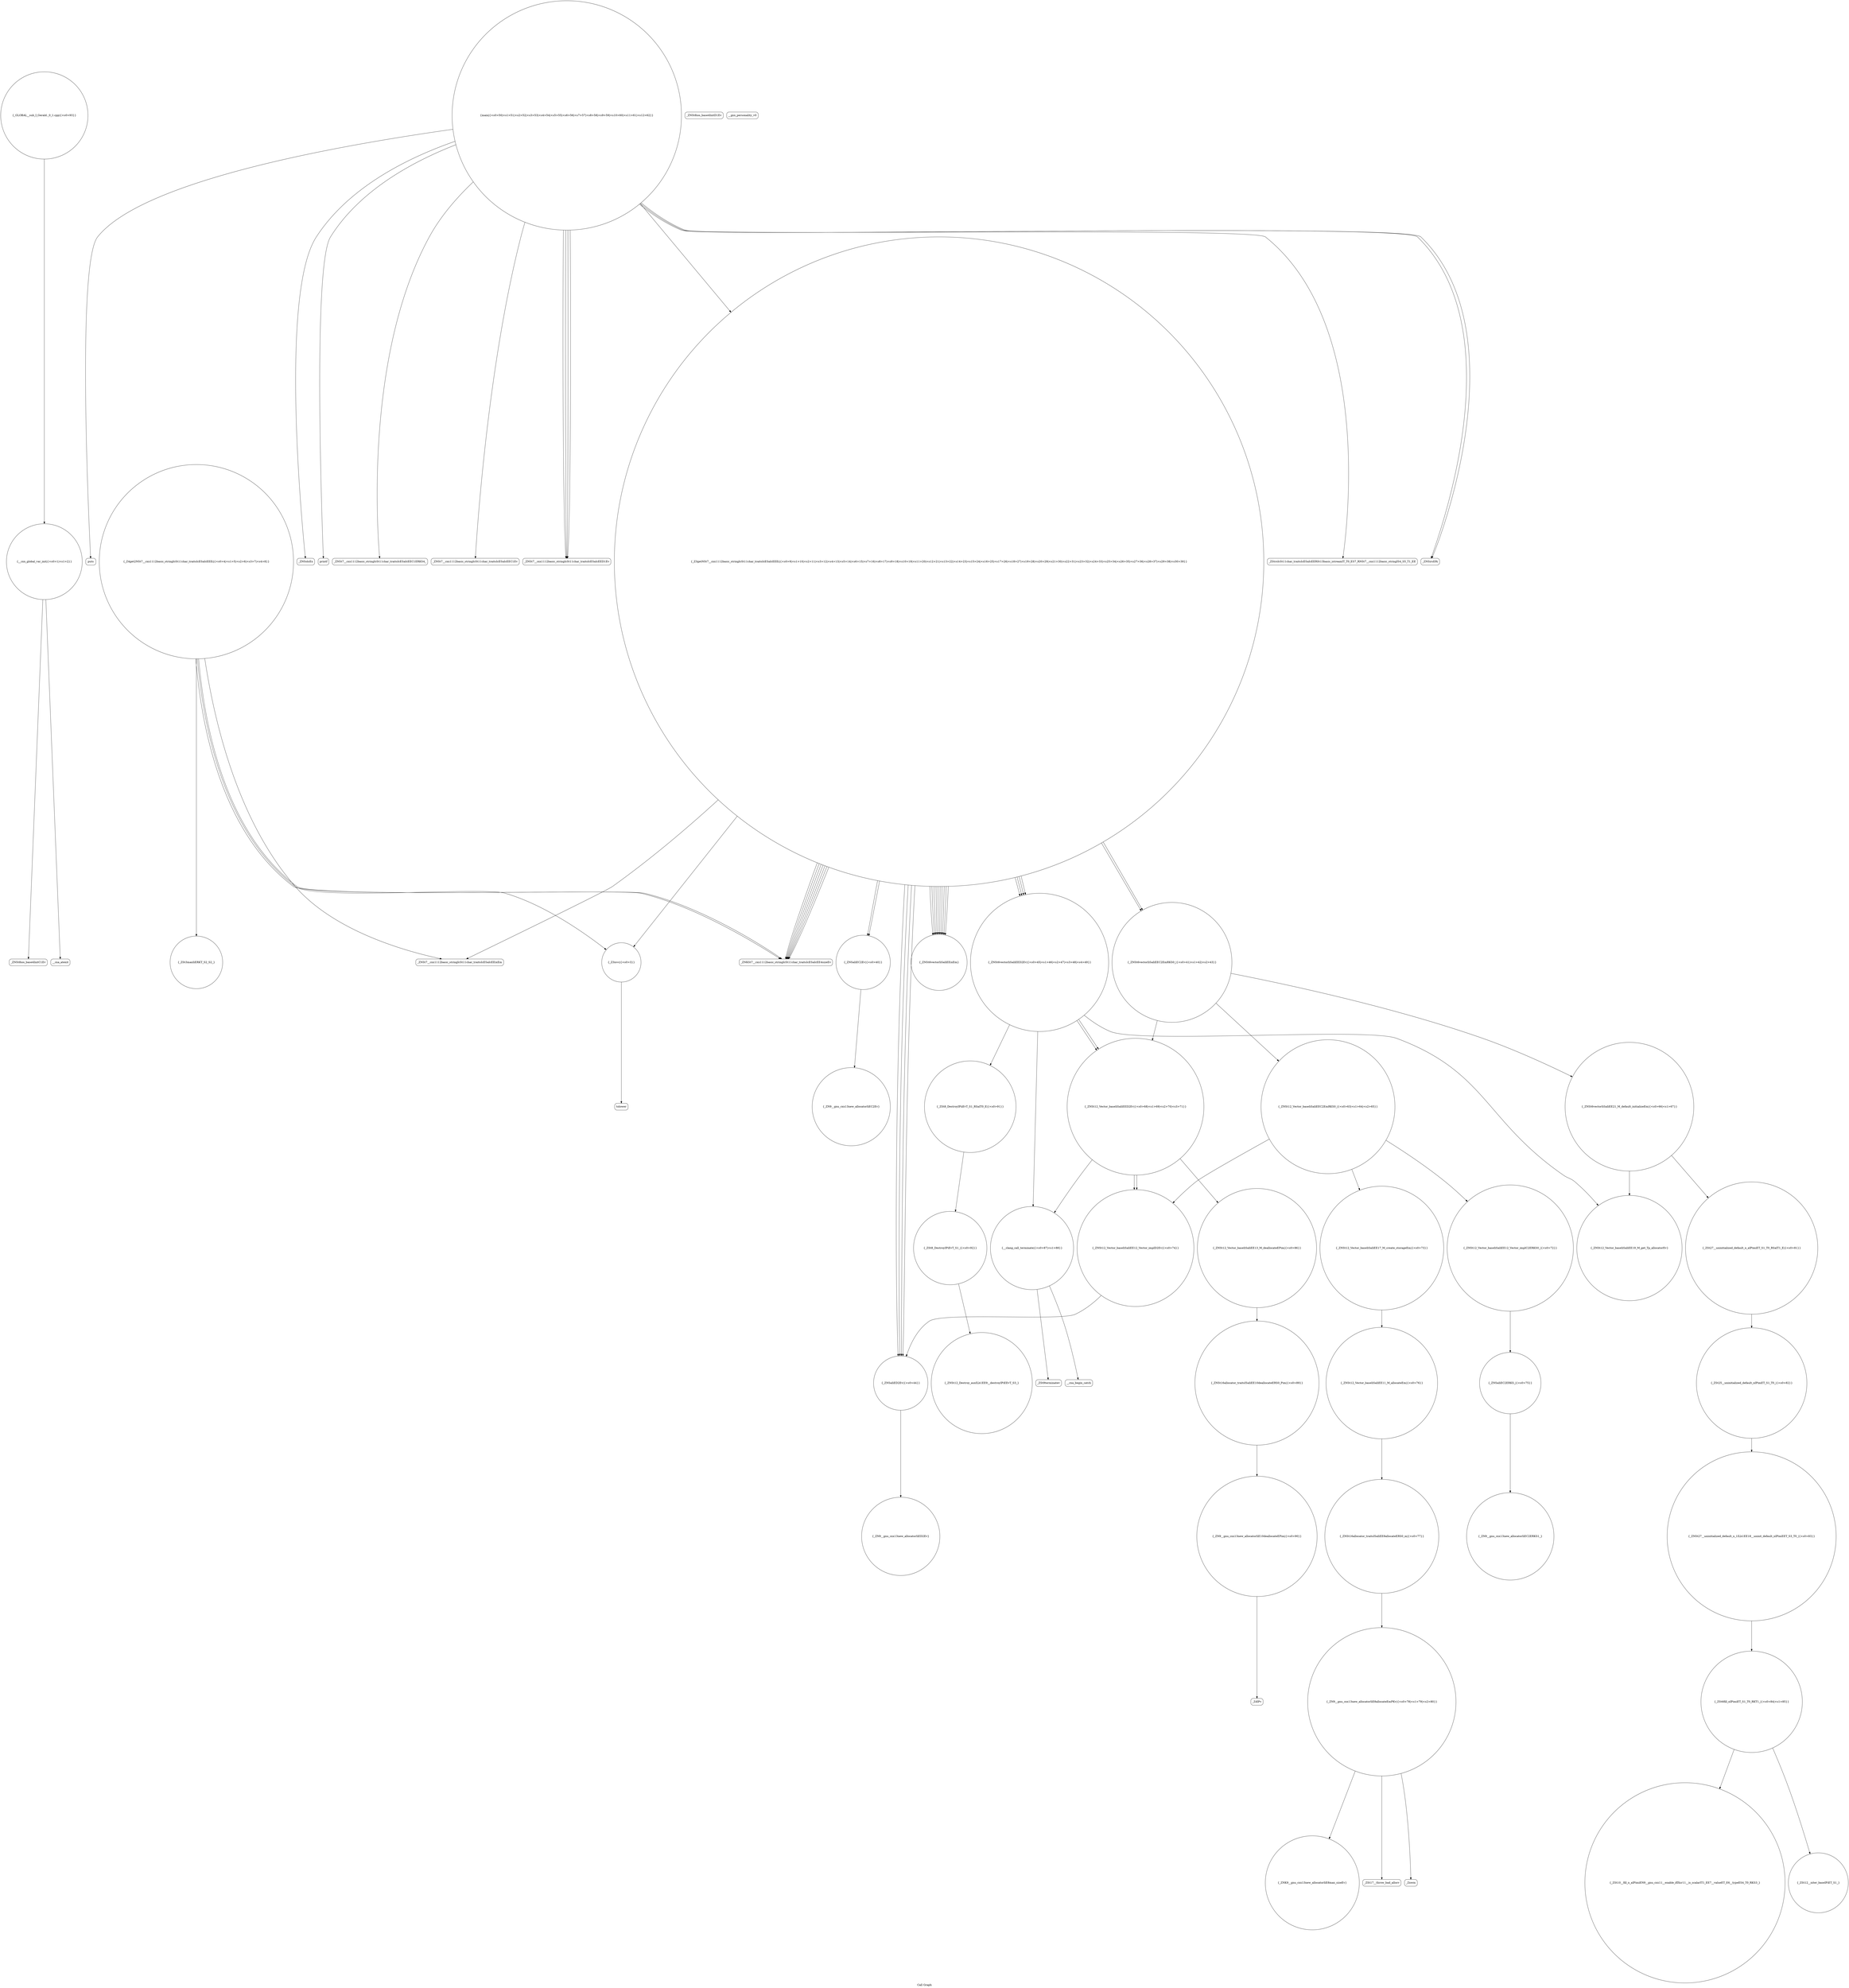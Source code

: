 digraph "Call Graph" {
	label="Call Graph";

	Node0x562e5961ce60 [shape=record,shape=circle,label="{__cxx_global_var_init|{<s0>1|<s1>2}}"];
	Node0x562e5961ce60:s0 -> Node0x562e5961cee0[color=black];
	Node0x562e5961ce60:s1 -> Node0x562e5961cfe0[color=black];
	Node0x562e5961e4e0 [shape=record,shape=circle,label="{_ZNSt27__uninitialized_default_n_1ILb1EE18__uninit_default_nIPimEET_S3_T0_|{<s0>83}}"];
	Node0x562e5961e4e0:s0 -> Node0x562e5961e560[color=black];
	Node0x562e5961d1e0 [shape=record,shape=Mrecord,label="{_ZNKSt7__cxx1112basic_stringIcSt11char_traitsIcESaIcEE4sizeEv}"];
	Node0x562e5961f880 [shape=record,shape=Mrecord,label="{_ZSt9terminatev}"];
	Node0x562e5961d560 [shape=record,shape=circle,label="{_ZNSaIiED2Ev|{<s0>44}}"];
	Node0x562e5961d560:s0 -> Node0x562e5961dbe0[color=black];
	Node0x562e5961fc00 [shape=record,shape=circle,label="{_GLOBAL__sub_I_Gerald._0_1.cpp|{<s0>93}}"];
	Node0x562e5961fc00:s0 -> Node0x562e5961ce60[color=black];
	Node0x562e5961d8e0 [shape=record,shape=Mrecord,label="{_ZStrsIcSt11char_traitsIcESaIcEERSt13basic_istreamIT_T0_ES7_RNSt7__cxx1112basic_stringIS4_S5_T1_EE}"];
	Node0x562e5961dc60 [shape=record,shape=circle,label="{_ZNSt12_Vector_baseIiSaIiEEC2EmRKS0_|{<s0>63|<s1>64|<s2>65}}"];
	Node0x562e5961dc60:s0 -> Node0x562e5961dde0[color=black];
	Node0x562e5961dc60:s1 -> Node0x562e5961de60[color=black];
	Node0x562e5961dc60:s2 -> Node0x562e5961dee0[color=black];
	Node0x562e5961dfe0 [shape=record,shape=circle,label="{_ZN9__gnu_cxx13new_allocatorIiEC2ERKS1_}"];
	Node0x562e5961e360 [shape=record,shape=circle,label="{_ZSt27__uninitialized_default_n_aIPimiET_S1_T0_RSaIT1_E|{<s0>81}}"];
	Node0x562e5961e360:s0 -> Node0x562e5961e460[color=black];
	Node0x562e5961d060 [shape=record,shape=circle,label="{_Z3isvc|{<s0>3}}"];
	Node0x562e5961d060:s0 -> Node0x562e5961d0e0[color=black];
	Node0x562e5961f700 [shape=record,shape=circle,label="{_ZNSt12_Vector_baseIiSaIiEE13_M_deallocateEPim|{<s0>86}}"];
	Node0x562e5961f700:s0 -> Node0x562e5961f900[color=black];
	Node0x562e5961d3e0 [shape=record,shape=circle,label="{_ZNSaIiEC2Ev|{<s0>40}}"];
	Node0x562e5961d3e0:s0 -> Node0x562e5961db60[color=black];
	Node0x562e5961fa80 [shape=record,shape=circle,label="{_ZSt8_DestroyIPiiEvT_S1_RSaIT0_E|{<s0>91}}"];
	Node0x562e5961fa80:s0 -> Node0x562e5961fb00[color=black];
	Node0x562e5961d760 [shape=record,shape=Mrecord,label="{_ZNSirsERi}"];
	Node0x562e5961dae0 [shape=record,shape=Mrecord,label="{puts}"];
	Node0x562e5961de60 [shape=record,shape=circle,label="{_ZNSt12_Vector_baseIiSaIiEE17_M_create_storageEm|{<s0>73}}"];
	Node0x562e5961de60:s0 -> Node0x562e5961e060[color=black];
	Node0x562e5961e1e0 [shape=record,shape=circle,label="{_ZNK9__gnu_cxx13new_allocatorIiE8max_sizeEv}"];
	Node0x562e5961cee0 [shape=record,shape=Mrecord,label="{_ZNSt8ios_base4InitC1Ev}"];
	Node0x562e5961e560 [shape=record,shape=circle,label="{_ZSt6fill_nIPimiET_S1_T0_RKT1_|{<s0>84|<s1>85}}"];
	Node0x562e5961e560:s0 -> Node0x562e5961f680[color=black];
	Node0x562e5961e560:s1 -> Node0x562e5961e5e0[color=black];
	Node0x562e5961d260 [shape=record,shape=Mrecord,label="{_ZNSt7__cxx1112basic_stringIcSt11char_traitsIcESaIcEEixEm}"];
	Node0x562e5961f900 [shape=record,shape=circle,label="{_ZNSt16allocator_traitsISaIiEE10deallocateERS0_Pim|{<s0>89}}"];
	Node0x562e5961f900:s0 -> Node0x562e5961f980[color=black];
	Node0x562e5961d5e0 [shape=record,shape=circle,label="{_ZNSt6vectorIiSaIiEEixEm}"];
	Node0x562e5961d960 [shape=record,shape=Mrecord,label="{_ZNSolsEx}"];
	Node0x562e5961dce0 [shape=record,shape=circle,label="{_ZNSt6vectorIiSaIiEE21_M_default_initializeEm|{<s0>66|<s1>67}}"];
	Node0x562e5961dce0:s0 -> Node0x562e5961e3e0[color=black];
	Node0x562e5961dce0:s1 -> Node0x562e5961e360[color=black];
	Node0x562e5961e060 [shape=record,shape=circle,label="{_ZNSt12_Vector_baseIiSaIiEE11_M_allocateEm|{<s0>76}}"];
	Node0x562e5961e060:s0 -> Node0x562e5961e0e0[color=black];
	Node0x562e5961e3e0 [shape=record,shape=circle,label="{_ZNSt12_Vector_baseIiSaIiEE19_M_get_Tp_allocatorEv}"];
	Node0x562e5961d0e0 [shape=record,shape=Mrecord,label="{tolower}"];
	Node0x562e5961f780 [shape=record,shape=circle,label="{__clang_call_terminate|{<s0>87|<s1>88}}"];
	Node0x562e5961f780:s0 -> Node0x562e5961f800[color=black];
	Node0x562e5961f780:s1 -> Node0x562e5961f880[color=black];
	Node0x562e5961d460 [shape=record,shape=circle,label="{_ZNSt6vectorIiSaIiEEC2EmRKS0_|{<s0>41|<s1>42|<s2>43}}"];
	Node0x562e5961d460:s0 -> Node0x562e5961dc60[color=black];
	Node0x562e5961d460:s1 -> Node0x562e5961dce0[color=black];
	Node0x562e5961d460:s2 -> Node0x562e5961dd60[color=black];
	Node0x562e5961fb00 [shape=record,shape=circle,label="{_ZSt8_DestroyIPiEvT_S1_|{<s0>92}}"];
	Node0x562e5961fb00:s0 -> Node0x562e5961fb80[color=black];
	Node0x562e5961d7e0 [shape=record,shape=Mrecord,label="{printf}"];
	Node0x562e5961db60 [shape=record,shape=circle,label="{_ZN9__gnu_cxx13new_allocatorIiEC2Ev}"];
	Node0x562e5961dee0 [shape=record,shape=circle,label="{_ZNSt12_Vector_baseIiSaIiEE12_Vector_implD2Ev|{<s0>74}}"];
	Node0x562e5961dee0:s0 -> Node0x562e5961d560[color=black];
	Node0x562e5961e260 [shape=record,shape=Mrecord,label="{_ZSt17__throw_bad_allocv}"];
	Node0x562e5961cf60 [shape=record,shape=Mrecord,label="{_ZNSt8ios_base4InitD1Ev}"];
	Node0x562e5961e5e0 [shape=record,shape=circle,label="{_ZSt10__fill_n_aIPimiEN9__gnu_cxx11__enable_ifIXsr11__is_scalarIT1_EE7__valueET_E6__typeES4_T0_RKS3_}"];
	Node0x562e5961d2e0 [shape=record,shape=circle,label="{_ZSt3maxIiERKT_S2_S2_}"];
	Node0x562e5961f980 [shape=record,shape=circle,label="{_ZN9__gnu_cxx13new_allocatorIiE10deallocateEPim|{<s0>90}}"];
	Node0x562e5961f980:s0 -> Node0x562e5961fa00[color=black];
	Node0x562e5961d660 [shape=record,shape=circle,label="{_ZNSt6vectorIiSaIiEED2Ev|{<s0>45|<s1>46|<s2>47|<s3>48|<s4>49}}"];
	Node0x562e5961d660:s0 -> Node0x562e5961e3e0[color=black];
	Node0x562e5961d660:s1 -> Node0x562e5961fa80[color=black];
	Node0x562e5961d660:s2 -> Node0x562e5961dd60[color=black];
	Node0x562e5961d660:s3 -> Node0x562e5961dd60[color=black];
	Node0x562e5961d660:s4 -> Node0x562e5961f780[color=black];
	Node0x562e5961d9e0 [shape=record,shape=Mrecord,label="{_ZNSt7__cxx1112basic_stringIcSt11char_traitsIcESaIcEEC1ERKS4_}"];
	Node0x562e5961dd60 [shape=record,shape=circle,label="{_ZNSt12_Vector_baseIiSaIiEED2Ev|{<s0>68|<s1>69|<s2>70|<s3>71}}"];
	Node0x562e5961dd60:s0 -> Node0x562e5961f700[color=black];
	Node0x562e5961dd60:s1 -> Node0x562e5961dee0[color=black];
	Node0x562e5961dd60:s2 -> Node0x562e5961dee0[color=black];
	Node0x562e5961dd60:s3 -> Node0x562e5961f780[color=black];
	Node0x562e5961e0e0 [shape=record,shape=circle,label="{_ZNSt16allocator_traitsISaIiEE8allocateERS0_m|{<s0>77}}"];
	Node0x562e5961e0e0:s0 -> Node0x562e5961e160[color=black];
	Node0x562e5961e460 [shape=record,shape=circle,label="{_ZSt25__uninitialized_default_nIPimET_S1_T0_|{<s0>82}}"];
	Node0x562e5961e460:s0 -> Node0x562e5961e4e0[color=black];
	Node0x562e5961d160 [shape=record,shape=circle,label="{_Z4get2NSt7__cxx1112basic_stringIcSt11char_traitsIcESaIcEEEi|{<s0>4|<s1>5|<s2>6|<s3>7|<s4>8}}"];
	Node0x562e5961d160:s0 -> Node0x562e5961d1e0[color=black];
	Node0x562e5961d160:s1 -> Node0x562e5961d1e0[color=black];
	Node0x562e5961d160:s2 -> Node0x562e5961d260[color=black];
	Node0x562e5961d160:s3 -> Node0x562e5961d060[color=black];
	Node0x562e5961d160:s4 -> Node0x562e5961d2e0[color=black];
	Node0x562e5961f800 [shape=record,shape=Mrecord,label="{__cxa_begin_catch}"];
	Node0x562e5961d4e0 [shape=record,shape=Mrecord,label="{__gxx_personality_v0}"];
	Node0x562e5961fb80 [shape=record,shape=circle,label="{_ZNSt12_Destroy_auxILb1EE9__destroyIPiEEvT_S3_}"];
	Node0x562e5961d860 [shape=record,shape=Mrecord,label="{_ZNSt7__cxx1112basic_stringIcSt11char_traitsIcESaIcEEC1Ev}"];
	Node0x562e5961dbe0 [shape=record,shape=circle,label="{_ZN9__gnu_cxx13new_allocatorIiED2Ev}"];
	Node0x562e5961df60 [shape=record,shape=circle,label="{_ZNSaIiEC2ERKS_|{<s0>75}}"];
	Node0x562e5961df60:s0 -> Node0x562e5961dfe0[color=black];
	Node0x562e5961e2e0 [shape=record,shape=Mrecord,label="{_Znwm}"];
	Node0x562e5961cfe0 [shape=record,shape=Mrecord,label="{__cxa_atexit}"];
	Node0x562e5961f680 [shape=record,shape=circle,label="{_ZSt12__niter_baseIPiET_S1_}"];
	Node0x562e5961d360 [shape=record,shape=circle,label="{_Z3getNSt7__cxx1112basic_stringIcSt11char_traitsIcESaIcEEEi|{<s0>9|<s1>10|<s2>11|<s3>12|<s4>13|<s5>14|<s6>15|<s7>16|<s8>17|<s9>18|<s10>19|<s11>20|<s12>21|<s13>22|<s14>23|<s15>24|<s16>25|<s17>26|<s18>27|<s19>28|<s20>29|<s21>30|<s22>31|<s23>32|<s24>33|<s25>34|<s26>35|<s27>36|<s28>37|<s29>38|<s30>39}}"];
	Node0x562e5961d360:s0 -> Node0x562e5961d1e0[color=black];
	Node0x562e5961d360:s1 -> Node0x562e5961d3e0[color=black];
	Node0x562e5961d360:s2 -> Node0x562e5961d460[color=black];
	Node0x562e5961d360:s3 -> Node0x562e5961d560[color=black];
	Node0x562e5961d360:s4 -> Node0x562e5961d1e0[color=black];
	Node0x562e5961d360:s5 -> Node0x562e5961d3e0[color=black];
	Node0x562e5961d360:s6 -> Node0x562e5961d460[color=black];
	Node0x562e5961d360:s7 -> Node0x562e5961d560[color=black];
	Node0x562e5961d360:s8 -> Node0x562e5961d1e0[color=black];
	Node0x562e5961d360:s9 -> Node0x562e5961d5e0[color=black];
	Node0x562e5961d360:s10 -> Node0x562e5961d1e0[color=black];
	Node0x562e5961d360:s11 -> Node0x562e5961d5e0[color=black];
	Node0x562e5961d360:s12 -> Node0x562e5961d1e0[color=black];
	Node0x562e5961d360:s13 -> Node0x562e5961d260[color=black];
	Node0x562e5961d360:s14 -> Node0x562e5961d060[color=black];
	Node0x562e5961d360:s15 -> Node0x562e5961d5e0[color=black];
	Node0x562e5961d360:s16 -> Node0x562e5961d5e0[color=black];
	Node0x562e5961d360:s17 -> Node0x562e5961d560[color=black];
	Node0x562e5961d360:s18 -> Node0x562e5961d560[color=black];
	Node0x562e5961d360:s19 -> Node0x562e5961d660[color=black];
	Node0x562e5961d360:s20 -> Node0x562e5961d5e0[color=black];
	Node0x562e5961d360:s21 -> Node0x562e5961d5e0[color=black];
	Node0x562e5961d360:s22 -> Node0x562e5961d5e0[color=black];
	Node0x562e5961d360:s23 -> Node0x562e5961d5e0[color=black];
	Node0x562e5961d360:s24 -> Node0x562e5961d1e0[color=black];
	Node0x562e5961d360:s25 -> Node0x562e5961d5e0[color=black];
	Node0x562e5961d360:s26 -> Node0x562e5961d1e0[color=black];
	Node0x562e5961d360:s27 -> Node0x562e5961d5e0[color=black];
	Node0x562e5961d360:s28 -> Node0x562e5961d660[color=black];
	Node0x562e5961d360:s29 -> Node0x562e5961d660[color=black];
	Node0x562e5961d360:s30 -> Node0x562e5961d660[color=black];
	Node0x562e5961fa00 [shape=record,shape=Mrecord,label="{_ZdlPv}"];
	Node0x562e5961d6e0 [shape=record,shape=circle,label="{main|{<s0>50|<s1>51|<s2>52|<s3>53|<s4>54|<s5>55|<s6>56|<s7>57|<s8>58|<s9>59|<s10>60|<s11>61|<s12>62}}"];
	Node0x562e5961d6e0:s0 -> Node0x562e5961d760[color=black];
	Node0x562e5961d6e0:s1 -> Node0x562e5961d7e0[color=black];
	Node0x562e5961d6e0:s2 -> Node0x562e5961d860[color=black];
	Node0x562e5961d6e0:s3 -> Node0x562e5961d8e0[color=black];
	Node0x562e5961d6e0:s4 -> Node0x562e5961d760[color=black];
	Node0x562e5961d6e0:s5 -> Node0x562e5961d9e0[color=black];
	Node0x562e5961d6e0:s6 -> Node0x562e5961d360[color=black];
	Node0x562e5961d6e0:s7 -> Node0x562e5961d960[color=black];
	Node0x562e5961d6e0:s8 -> Node0x562e5961da60[color=black];
	Node0x562e5961d6e0:s9 -> Node0x562e5961dae0[color=black];
	Node0x562e5961d6e0:s10 -> Node0x562e5961da60[color=black];
	Node0x562e5961d6e0:s11 -> Node0x562e5961da60[color=black];
	Node0x562e5961d6e0:s12 -> Node0x562e5961da60[color=black];
	Node0x562e5961da60 [shape=record,shape=Mrecord,label="{_ZNSt7__cxx1112basic_stringIcSt11char_traitsIcESaIcEED1Ev}"];
	Node0x562e5961dde0 [shape=record,shape=circle,label="{_ZNSt12_Vector_baseIiSaIiEE12_Vector_implC2ERKS0_|{<s0>72}}"];
	Node0x562e5961dde0:s0 -> Node0x562e5961df60[color=black];
	Node0x562e5961e160 [shape=record,shape=circle,label="{_ZN9__gnu_cxx13new_allocatorIiE8allocateEmPKv|{<s0>78|<s1>79|<s2>80}}"];
	Node0x562e5961e160:s0 -> Node0x562e5961e1e0[color=black];
	Node0x562e5961e160:s1 -> Node0x562e5961e260[color=black];
	Node0x562e5961e160:s2 -> Node0x562e5961e2e0[color=black];
}
